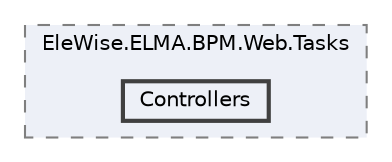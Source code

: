 digraph "Web/Modules/EleWise.ELMA.BPM.Web.Tasks/Controllers"
{
 // LATEX_PDF_SIZE
  bgcolor="transparent";
  edge [fontname=Helvetica,fontsize=10,labelfontname=Helvetica,labelfontsize=10];
  node [fontname=Helvetica,fontsize=10,shape=box,height=0.2,width=0.4];
  compound=true
  subgraph clusterdir_1d0f0d3749a24cb4c9681cc2d6790b0d {
    graph [ bgcolor="#edf0f7", pencolor="grey50", label="EleWise.ELMA.BPM.Web.Tasks", fontname=Helvetica,fontsize=10 style="filled,dashed", URL="dir_1d0f0d3749a24cb4c9681cc2d6790b0d.html",tooltip=""]
  dir_8cd633f2d83223f42221f96950f62bab [label="Controllers", fillcolor="#edf0f7", color="grey25", style="filled,bold", URL="dir_8cd633f2d83223f42221f96950f62bab.html",tooltip=""];
  }
}

